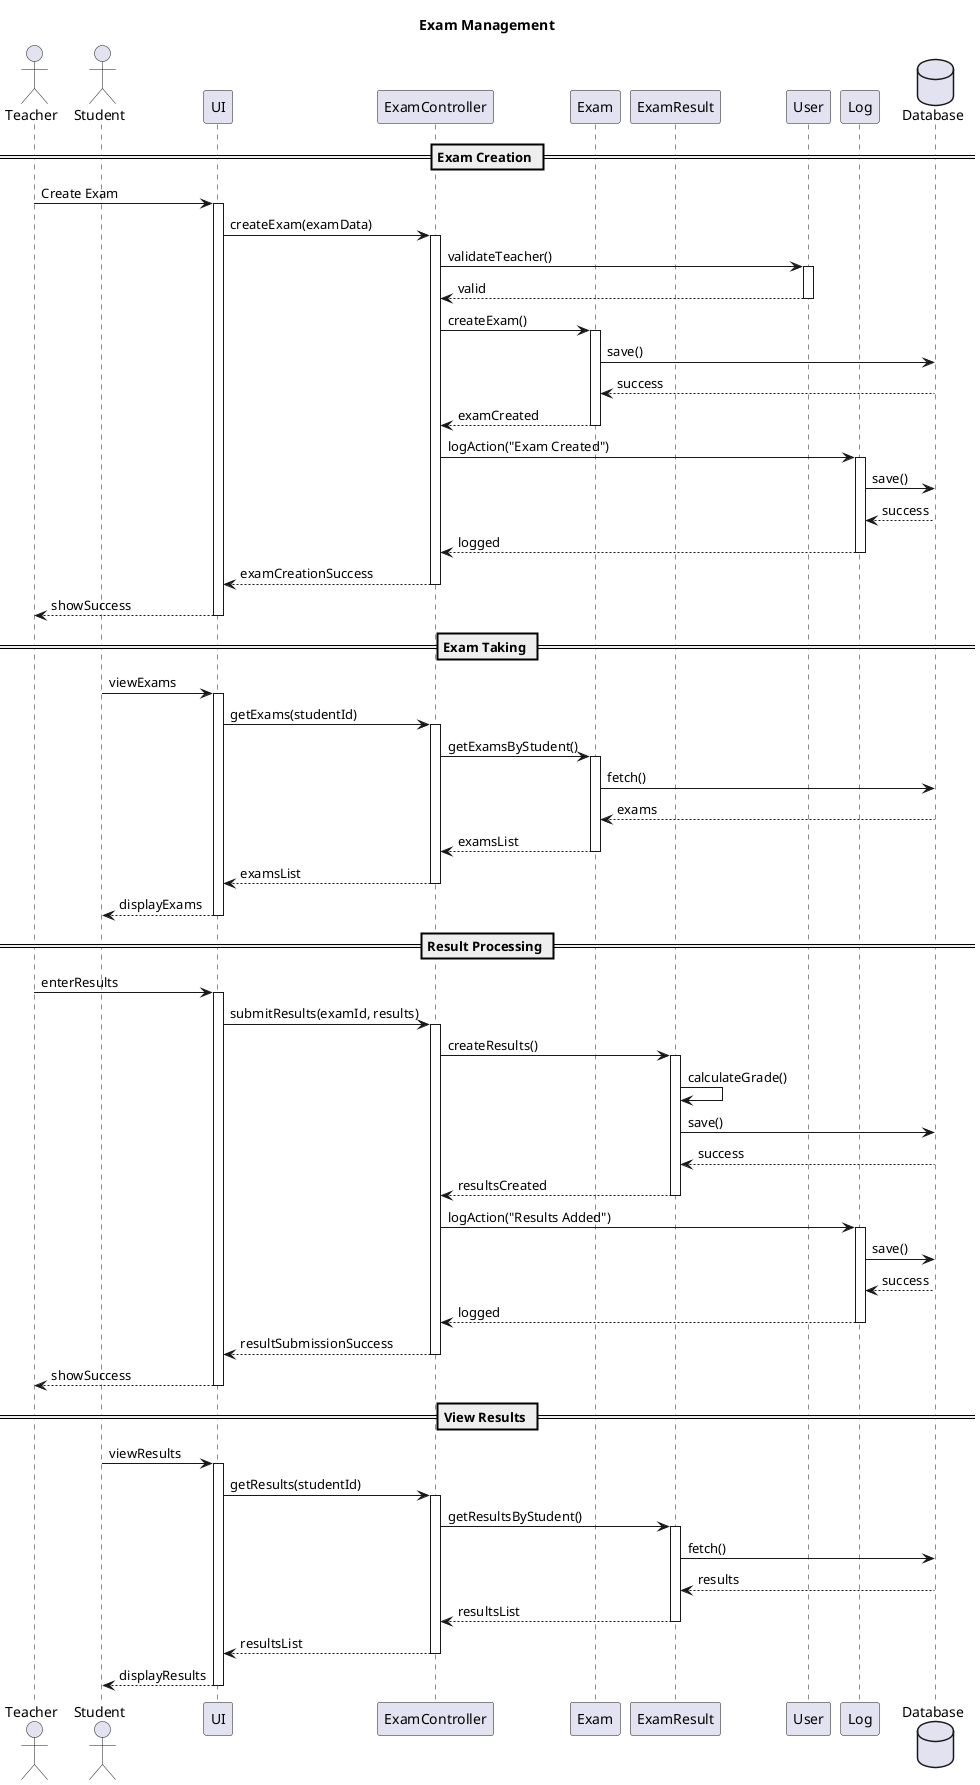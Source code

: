 @startuml Exam Management Sequence
title Exam Management

actor Teacher
actor Student
participant "UI" as UI
participant "ExamController" as EC
participant "Exam" as E
participant "ExamResult" as ER
participant "User" as U
participant "Log" as L
database "Database" as DB

== Exam Creation ==
Teacher -> UI: Create Exam
activate UI
UI -> EC: createExam(examData)
activate EC
EC -> U: validateTeacher()
activate U
U --> EC: valid
deactivate U

EC -> E: createExam()
activate E
E -> DB: save()
DB --> E: success
E --> EC: examCreated
deactivate E

EC -> L: logAction("Exam Created")
activate L
L -> DB: save()
DB --> L: success
L --> EC: logged
deactivate L

EC --> UI: examCreationSuccess
deactivate EC
UI --> Teacher: showSuccess
deactivate UI

== Exam Taking ==
Student -> UI: viewExams
activate UI
UI -> EC: getExams(studentId)
activate EC
EC -> E: getExamsByStudent()
activate E
E -> DB: fetch()
DB --> E: exams
E --> EC: examsList
deactivate E
EC --> UI: examsList
deactivate EC
UI --> Student: displayExams
deactivate UI

== Result Processing ==
Teacher -> UI: enterResults
activate UI
UI -> EC: submitResults(examId, results)
activate EC
EC -> ER: createResults()
activate ER
ER -> ER: calculateGrade()
ER -> DB: save()
DB --> ER: success
ER --> EC: resultsCreated
deactivate ER

EC -> L: logAction("Results Added")
activate L
L -> DB: save()
DB --> L: success
L --> EC: logged
deactivate L

EC --> UI: resultSubmissionSuccess
deactivate EC
UI --> Teacher: showSuccess
deactivate UI

== View Results ==
Student -> UI: viewResults
activate UI
UI -> EC: getResults(studentId)
activate EC
EC -> ER: getResultsByStudent()
activate ER
ER -> DB: fetch()
DB --> ER: results
ER --> EC: resultsList
deactivate ER
EC --> UI: resultsList
deactivate EC
UI --> Student: displayResults
deactivate UI

@enduml
